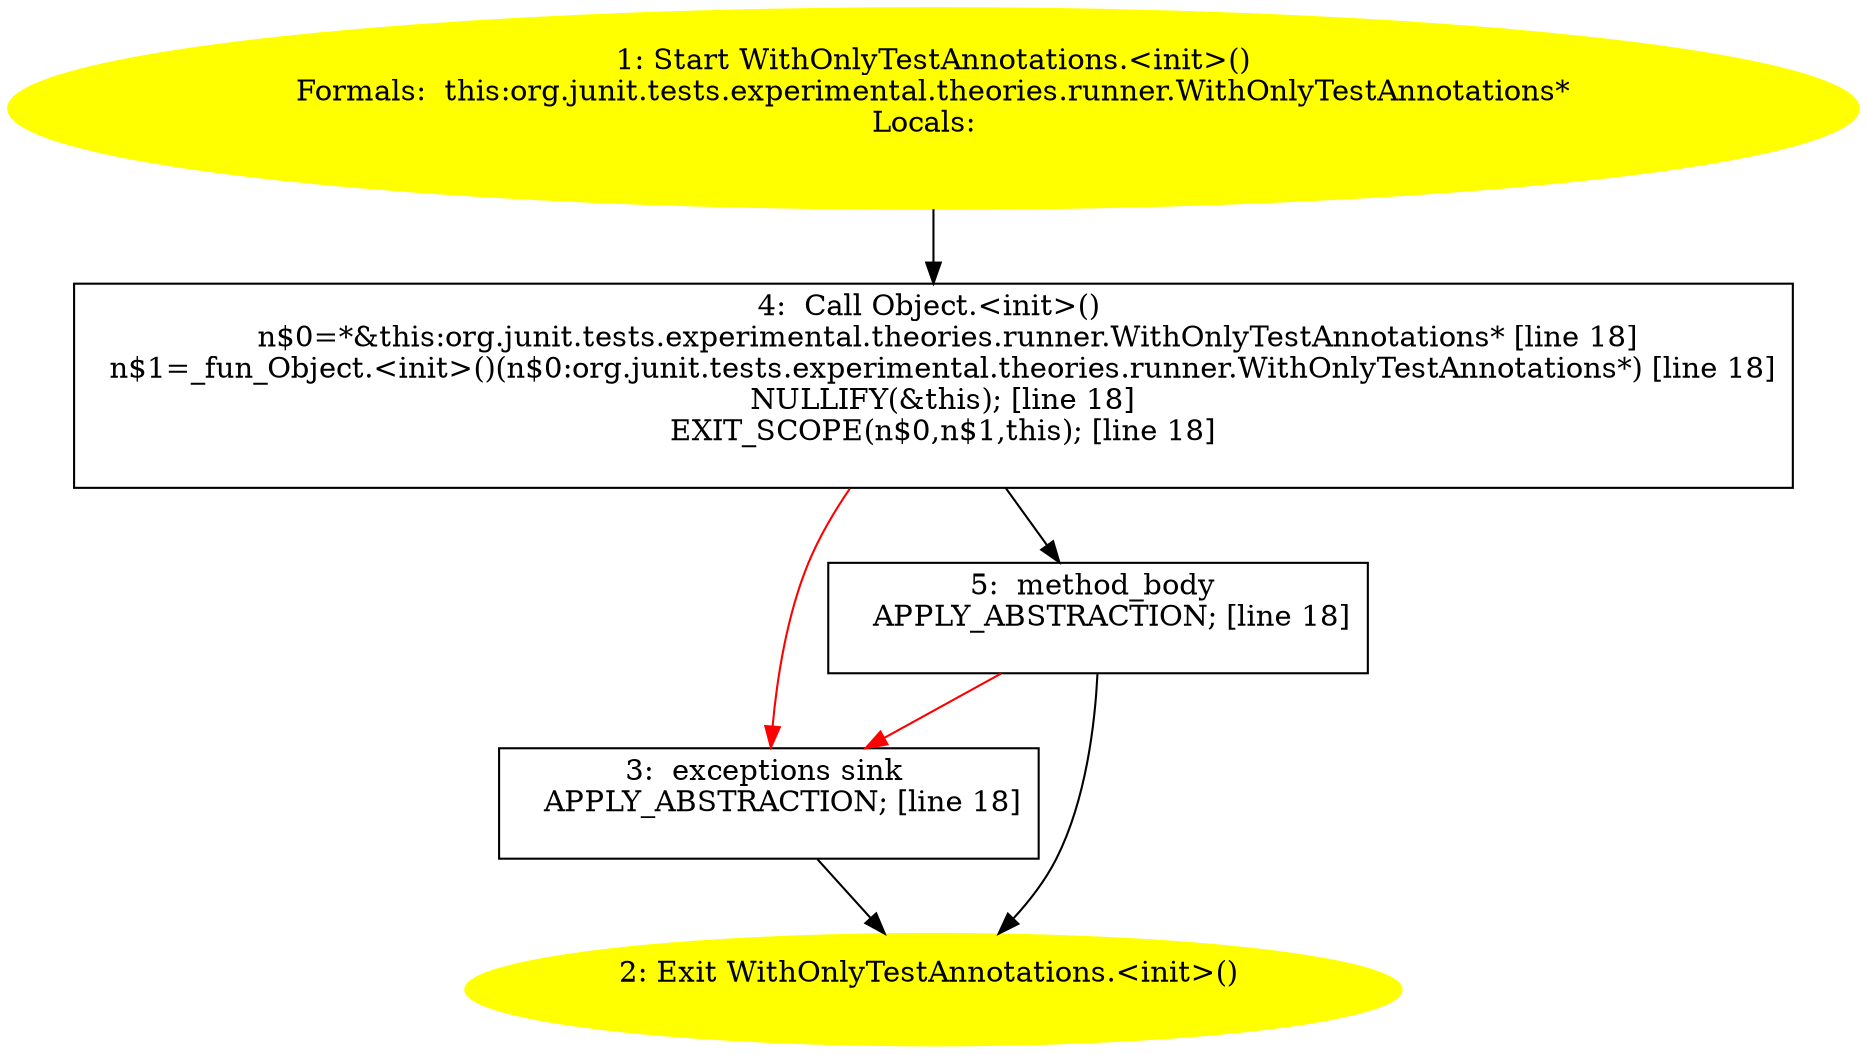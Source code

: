 /* @generated */
digraph cfg {
"org.junit.tests.experimental.theories.runner.WithOnlyTestAnnotations.<init>().46b0cdb5b3d6a36f1faab4d6b91fb34b_1" [label="1: Start WithOnlyTestAnnotations.<init>()\nFormals:  this:org.junit.tests.experimental.theories.runner.WithOnlyTestAnnotations*\nLocals:  \n  " color=yellow style=filled]
	

	 "org.junit.tests.experimental.theories.runner.WithOnlyTestAnnotations.<init>().46b0cdb5b3d6a36f1faab4d6b91fb34b_1" -> "org.junit.tests.experimental.theories.runner.WithOnlyTestAnnotations.<init>().46b0cdb5b3d6a36f1faab4d6b91fb34b_4" ;
"org.junit.tests.experimental.theories.runner.WithOnlyTestAnnotations.<init>().46b0cdb5b3d6a36f1faab4d6b91fb34b_2" [label="2: Exit WithOnlyTestAnnotations.<init>() \n  " color=yellow style=filled]
	

"org.junit.tests.experimental.theories.runner.WithOnlyTestAnnotations.<init>().46b0cdb5b3d6a36f1faab4d6b91fb34b_3" [label="3:  exceptions sink \n   APPLY_ABSTRACTION; [line 18]\n " shape="box"]
	

	 "org.junit.tests.experimental.theories.runner.WithOnlyTestAnnotations.<init>().46b0cdb5b3d6a36f1faab4d6b91fb34b_3" -> "org.junit.tests.experimental.theories.runner.WithOnlyTestAnnotations.<init>().46b0cdb5b3d6a36f1faab4d6b91fb34b_2" ;
"org.junit.tests.experimental.theories.runner.WithOnlyTestAnnotations.<init>().46b0cdb5b3d6a36f1faab4d6b91fb34b_4" [label="4:  Call Object.<init>() \n   n$0=*&this:org.junit.tests.experimental.theories.runner.WithOnlyTestAnnotations* [line 18]\n  n$1=_fun_Object.<init>()(n$0:org.junit.tests.experimental.theories.runner.WithOnlyTestAnnotations*) [line 18]\n  NULLIFY(&this); [line 18]\n  EXIT_SCOPE(n$0,n$1,this); [line 18]\n " shape="box"]
	

	 "org.junit.tests.experimental.theories.runner.WithOnlyTestAnnotations.<init>().46b0cdb5b3d6a36f1faab4d6b91fb34b_4" -> "org.junit.tests.experimental.theories.runner.WithOnlyTestAnnotations.<init>().46b0cdb5b3d6a36f1faab4d6b91fb34b_5" ;
	 "org.junit.tests.experimental.theories.runner.WithOnlyTestAnnotations.<init>().46b0cdb5b3d6a36f1faab4d6b91fb34b_4" -> "org.junit.tests.experimental.theories.runner.WithOnlyTestAnnotations.<init>().46b0cdb5b3d6a36f1faab4d6b91fb34b_3" [color="red" ];
"org.junit.tests.experimental.theories.runner.WithOnlyTestAnnotations.<init>().46b0cdb5b3d6a36f1faab4d6b91fb34b_5" [label="5:  method_body \n   APPLY_ABSTRACTION; [line 18]\n " shape="box"]
	

	 "org.junit.tests.experimental.theories.runner.WithOnlyTestAnnotations.<init>().46b0cdb5b3d6a36f1faab4d6b91fb34b_5" -> "org.junit.tests.experimental.theories.runner.WithOnlyTestAnnotations.<init>().46b0cdb5b3d6a36f1faab4d6b91fb34b_2" ;
	 "org.junit.tests.experimental.theories.runner.WithOnlyTestAnnotations.<init>().46b0cdb5b3d6a36f1faab4d6b91fb34b_5" -> "org.junit.tests.experimental.theories.runner.WithOnlyTestAnnotations.<init>().46b0cdb5b3d6a36f1faab4d6b91fb34b_3" [color="red" ];
}
